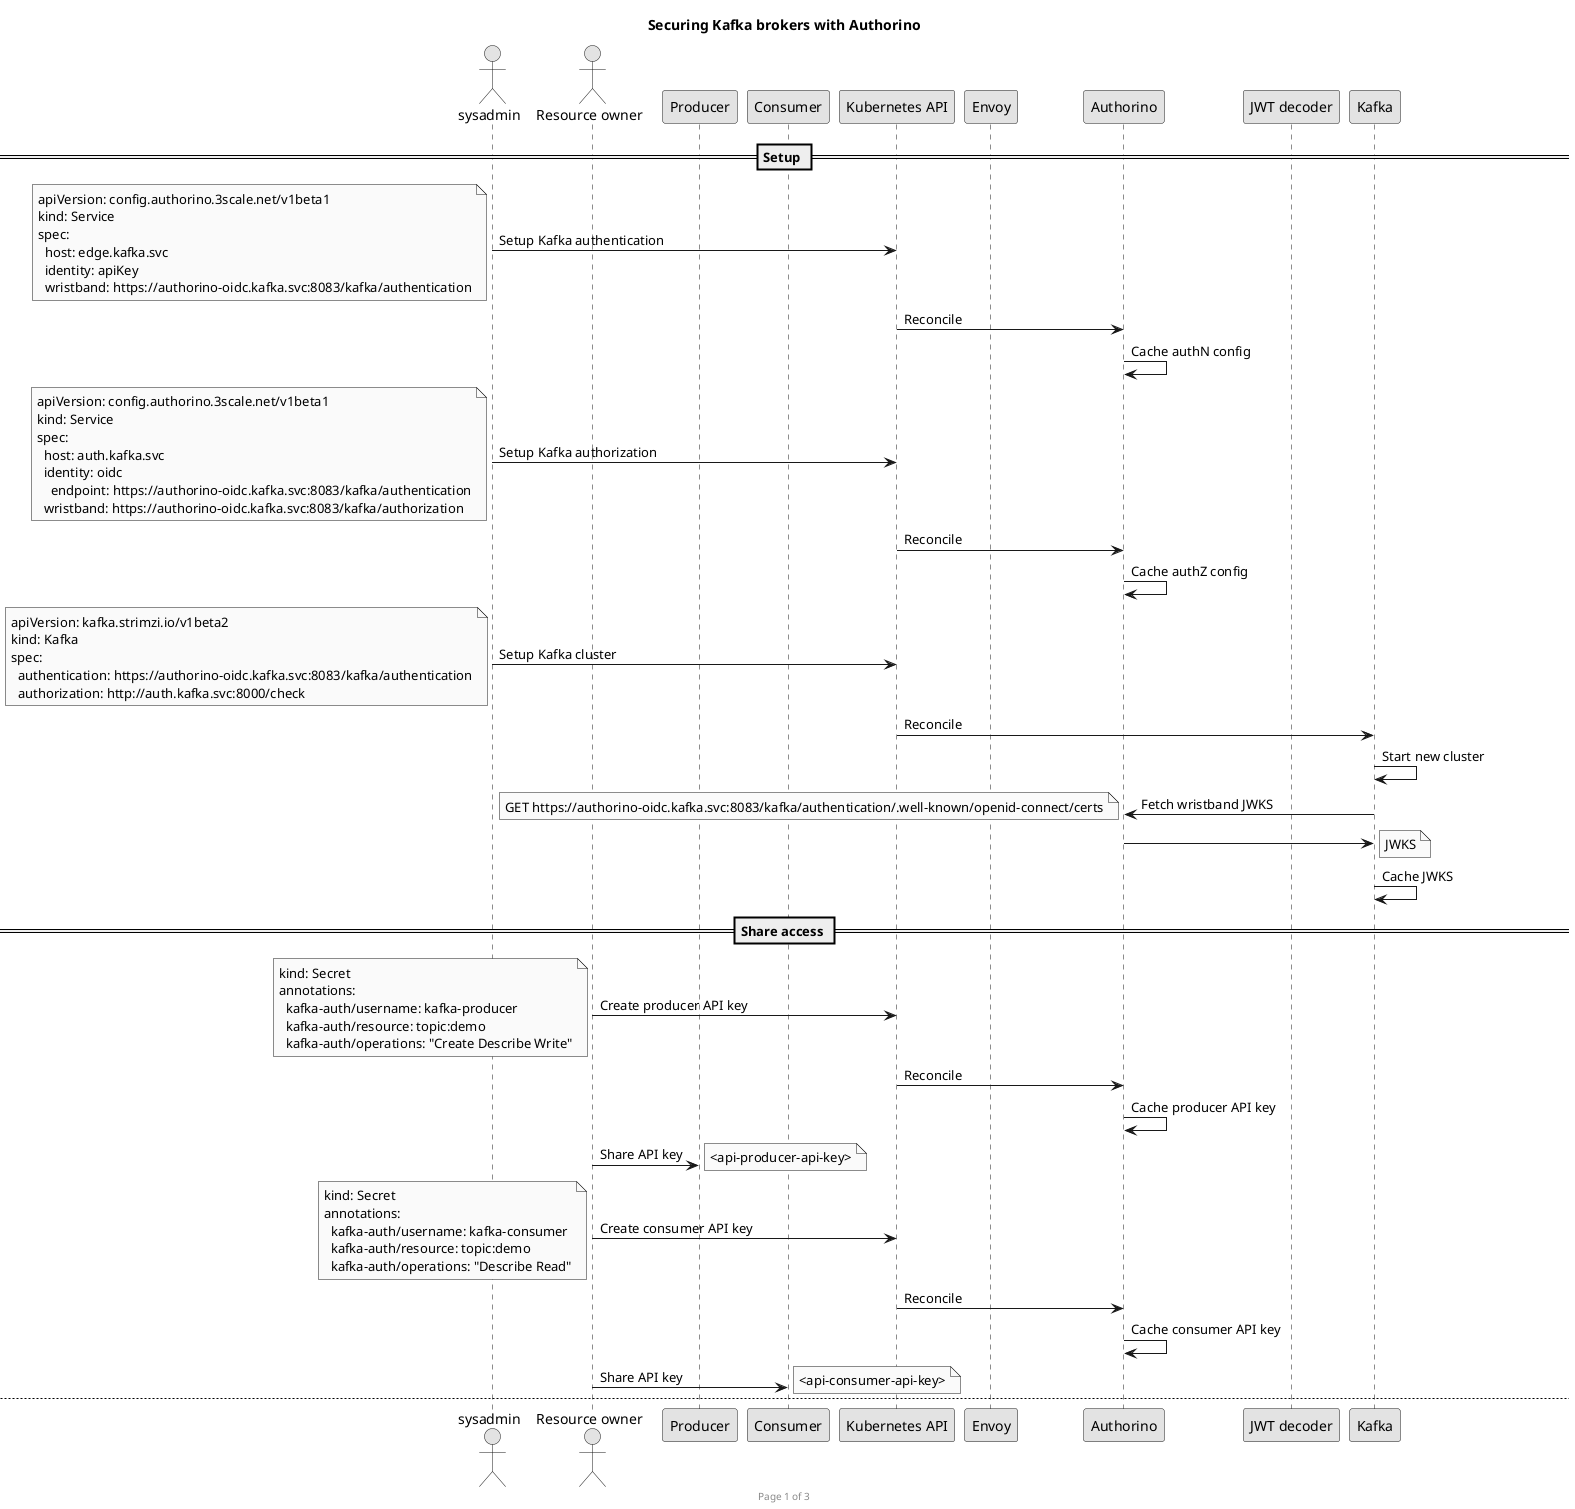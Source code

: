 @startuml
skinparam monochrome true

title Securing Kafka brokers with Authorino
footer Page %page% of %lastpage%

actor sysadmin
actor "Resource owner"
participant Producer
participant Consumer
participant "Kubernetes API"
participant Envoy
participant Authorino
participant "JWT decoder"
participant Kafka

== Setup ==
sysadmin -> "Kubernetes API" : Setup Kafka authentication
note left: apiVersion: config.authorino.3scale.net/v1beta1\nkind: Service\nspec:\n  host: edge.kafka.svc\n  identity: apiKey\n  wristband: https://authorino-oidc.kafka.svc:8083/kafka/authentication
"Kubernetes API" -> Authorino : Reconcile
Authorino -> Authorino : Cache authN config
sysadmin -> "Kubernetes API" : Setup Kafka authorization
note left: apiVersion: config.authorino.3scale.net/v1beta1\nkind: Service\nspec:\n  host: auth.kafka.svc\n  identity: oidc\n    endpoint: https://authorino-oidc.kafka.svc:8083/kafka/authentication\n  wristband: https://authorino-oidc.kafka.svc:8083/kafka/authorization
"Kubernetes API" -> Authorino : Reconcile
Authorino -> Authorino : Cache authZ config
sysadmin -> "Kubernetes API" : Setup Kafka cluster
note left: apiVersion: kafka.strimzi.io/v1beta2\nkind: Kafka\nspec:\n  authentication: https://authorino-oidc.kafka.svc:8083/kafka/authentication\n  authorization: http://auth.kafka.svc:8000/check
"Kubernetes API" -> Kafka : Reconcile
Kafka -> Kafka : Start new cluster
Kafka -> Authorino : Fetch wristband JWKS
note left: GET https://authorino-oidc.kafka.svc:8083/kafka/authentication/.well-known/openid-connect/certs
Authorino -> Kafka
note right: JWKS
Kafka -> Kafka : Cache JWKS

== Share access ==
"Resource owner" -> "Kubernetes API" : Create producer API key
note left: kind: Secret\nannotations:\n  kafka-auth/username: kafka-producer\n  kafka-auth/resource: topic:demo\n  kafka-auth/operations: "Create Describe Write"
"Kubernetes API" -> Authorino : Reconcile
Authorino -> Authorino : Cache producer API key
"Resource owner" -> Producer : Share API key
note right: <api-producer-api-key>
"Resource owner" -> "Kubernetes API" : Create consumer API key
note left: kind: Secret\nannotations:\n  kafka-auth/username: kafka-consumer\n  kafka-auth/resource: topic:demo\n  kafka-auth/operations: "Describe Read"
"Kubernetes API" -> Authorino : Reconcile
Authorino -> Authorino : Cache consumer API key
"Resource owner" -> Consumer : Share API key
note right: <api-consumer-api-key>

newpage Produce

Producer -> Envoy : Request wristband
note right: GET http://edge.kafka.svc/token\nAuthorization: APIKEY <api-producer-ai-key>
Envoy -> Authorino : Authenticate
Authorino -> Authorino : Validate API key
Authorino -> Envoy : Supply wristband
note left: iss: https://authorino-oidc.kafka.svc:8083/kafka/authentication\npreferred_username: kafka-producer\nrsname: topic:demo\nscopes: Create Describe Write
Envoy -> "JWT decoder"
"JWT decoder" -> Producer
Producer -> Kafka : Connect
note right: Wristband
Kafka -> Kafka : Verify/validate Wristband
Kafka -> Producer : OK
Producer -> Kafka : Produce message
note right: "Hello"
loop 10s
  Kafka -> Envoy : Request authorization
  note left: POST http://auth.kafka.svc/check\nAuthorization: Bearer <wristband>
  Envoy -> Authorino : Authorize
  Authorino -> Authorino : Verify/Validate wristband
  Authorino -> Envoy : Supply wristband'
  note left: iss: https://authorino-oidc.kafka.svc:8083/kafka/authorization\nrsname: topic:demo\nscopes: Create Describe Write
  Envoy -> "JWT decoder"
  "JWT decoder" -> Kafka
  note right: Wristband'
  Kafka -> Kafka : Cache permissions
end
Kafka -> Kafka : Check permissions
Kafka -> Kafka : Stream message
note right: "Hello"
Kafka -> Producer : ACK

newpage Consume

Consumer -> Envoy : Request wristband
note right: GET http://edge.kafka.svc/token\nAuthorization: APIKEY <api-consumer-ai-key>
Envoy -> Authorino : Authenticate
Authorino -> Authorino : Validate API key
Authorino -> Envoy : Supply wristband
note left: iss: https://authorino-oidc.kafka.svc:8083/kafka/authentication\npreferred_username: kafka-consumer\nrsname: topic:demo\nscopes: Describe Read
Envoy -> "JWT decoder"
"JWT decoder" -> Consumer
Consumer -> Kafka : Connect
note right: Wristband
Kafka -> Kafka : Verify/validate Wristband
Kafka -> Consumer : OK
Consumer -> Kafka : Consume message
loop 10s
  Kafka -> Envoy : Request authorization
  note left: POST http://auth.kafka.svc/check\nAuthorization: Bearer <wristband>
  Envoy -> Authorino : Authorize
  Authorino -> Authorino : Verify/validate wristband
  Authorino -> Envoy : Supply wristband'
  note left: iss: https://authorino-oidc.kafka.svc:8083/kafka/authorization\nrsname: topic:demo\nscopes: Describe Read
  Envoy -> "JWT decoder"
  "JWT decoder" -> Kafka
  note right: Wristband'
  Kafka -> Kafka : Cache permissions
end
Kafka -> Kafka : Check permissions
Kafka -> Consumer : Consumer message
note left: "Hello"
@enduml
